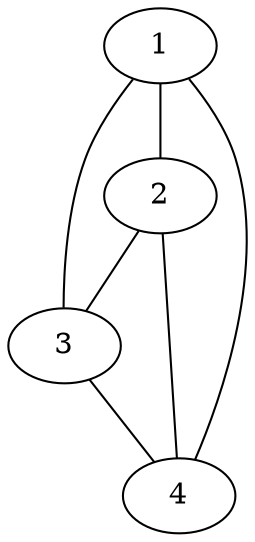 graph pdb1mea {
	1	 [aaLength=3,
		sequence=KGT,
		type=2];
	2	 [aaLength=4,
		sequence=CPKC,
		type=2];
	1 -- 2	 [distance0="3.0",
		frequency=1,
		type0=1];
	3	 [aaLength=4,
		sequence=QYGD,
		type=2];
	1 -- 3	 [distance0="11.0",
		frequency=1,
		type0=2];
	4	 [aaLength=4,
		sequence=CEVC,
		type=2];
	1 -- 4	 [distance0="16.0",
		frequency=1,
		type0=3];
	2 -- 3	 [distance0="8.0",
		distance1="0.0",
		frequency=2,
		type0=2,
		type1=4];
	3 -- 4	 [distance0="5.0",
		distance1="0.0",
		frequency=2,
		type0=1,
		type1=4];
	4 -- 2	 [distance0="13.0",
		frequency=1,
		type0=2];
}
